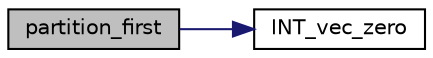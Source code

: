digraph "partition_first"
{
  edge [fontname="Helvetica",fontsize="10",labelfontname="Helvetica",labelfontsize="10"];
  node [fontname="Helvetica",fontsize="10",shape=record];
  rankdir="LR";
  Node1255 [label="partition_first",height=0.2,width=0.4,color="black", fillcolor="grey75", style="filled", fontcolor="black"];
  Node1255 -> Node1256 [color="midnightblue",fontsize="10",style="solid",fontname="Helvetica"];
  Node1256 [label="INT_vec_zero",height=0.2,width=0.4,color="black", fillcolor="white", style="filled",URL="$df/dbf/sajeeb_8_c.html#aa8c9c7977203577026080f546fe4980f"];
}
